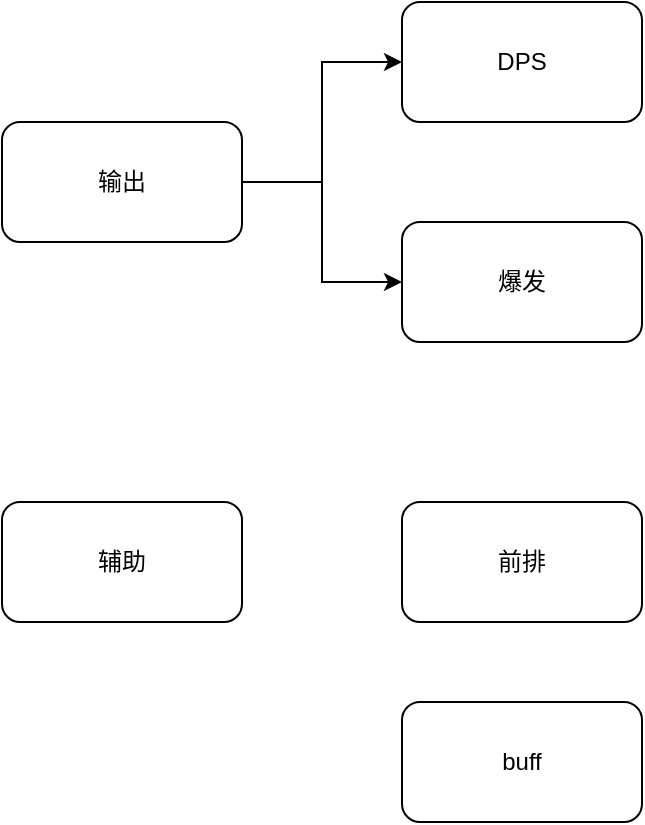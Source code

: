 <mxfile version="20.8.16" type="device"><diagram name="第 1 页" id="jPojYrriCk67oiHZLWeH"><mxGraphModel dx="1007" dy="1722" grid="1" gridSize="10" guides="1" tooltips="1" connect="1" arrows="1" fold="1" page="1" pageScale="1" pageWidth="827" pageHeight="1169" math="0" shadow="0"><root><mxCell id="0"/><mxCell id="1" parent="0"/><mxCell id="vLhSMT65AwN9wejaczG8-3" style="edgeStyle=orthogonalEdgeStyle;rounded=0;orthogonalLoop=1;jettySize=auto;html=1;exitX=1;exitY=0.5;exitDx=0;exitDy=0;" parent="1" source="vLhSMT65AwN9wejaczG8-1" target="vLhSMT65AwN9wejaczG8-2" edge="1"><mxGeometry relative="1" as="geometry"/></mxCell><mxCell id="Ao17PK7qDeO1QwBqro5n-2" style="edgeStyle=orthogonalEdgeStyle;rounded=0;orthogonalLoop=1;jettySize=auto;html=1;exitX=1;exitY=0.5;exitDx=0;exitDy=0;entryX=0;entryY=0.5;entryDx=0;entryDy=0;" edge="1" parent="1" source="vLhSMT65AwN9wejaczG8-1" target="Ao17PK7qDeO1QwBqro5n-1"><mxGeometry relative="1" as="geometry"/></mxCell><mxCell id="vLhSMT65AwN9wejaczG8-1" value="输出" style="rounded=1;whiteSpace=wrap;html=1;" parent="1" vertex="1"><mxGeometry x="30" y="20" width="120" height="60" as="geometry"/></mxCell><mxCell id="vLhSMT65AwN9wejaczG8-2" value="DPS" style="whiteSpace=wrap;html=1;rounded=1;" parent="1" vertex="1"><mxGeometry x="230" y="-40" width="120" height="60" as="geometry"/></mxCell><mxCell id="Ao17PK7qDeO1QwBqro5n-1" value="爆发" style="rounded=1;whiteSpace=wrap;html=1;" vertex="1" parent="1"><mxGeometry x="230" y="70" width="120" height="60" as="geometry"/></mxCell><mxCell id="Ao17PK7qDeO1QwBqro5n-3" value="前排" style="rounded=1;whiteSpace=wrap;html=1;" vertex="1" parent="1"><mxGeometry x="230" y="210" width="120" height="60" as="geometry"/></mxCell><mxCell id="Ao17PK7qDeO1QwBqro5n-4" value="辅助" style="rounded=1;whiteSpace=wrap;html=1;" vertex="1" parent="1"><mxGeometry x="30" y="210" width="120" height="60" as="geometry"/></mxCell><mxCell id="Ao17PK7qDeO1QwBqro5n-5" value="buff" style="rounded=1;whiteSpace=wrap;html=1;" vertex="1" parent="1"><mxGeometry x="230" y="310" width="120" height="60" as="geometry"/></mxCell></root></mxGraphModel></diagram></mxfile>